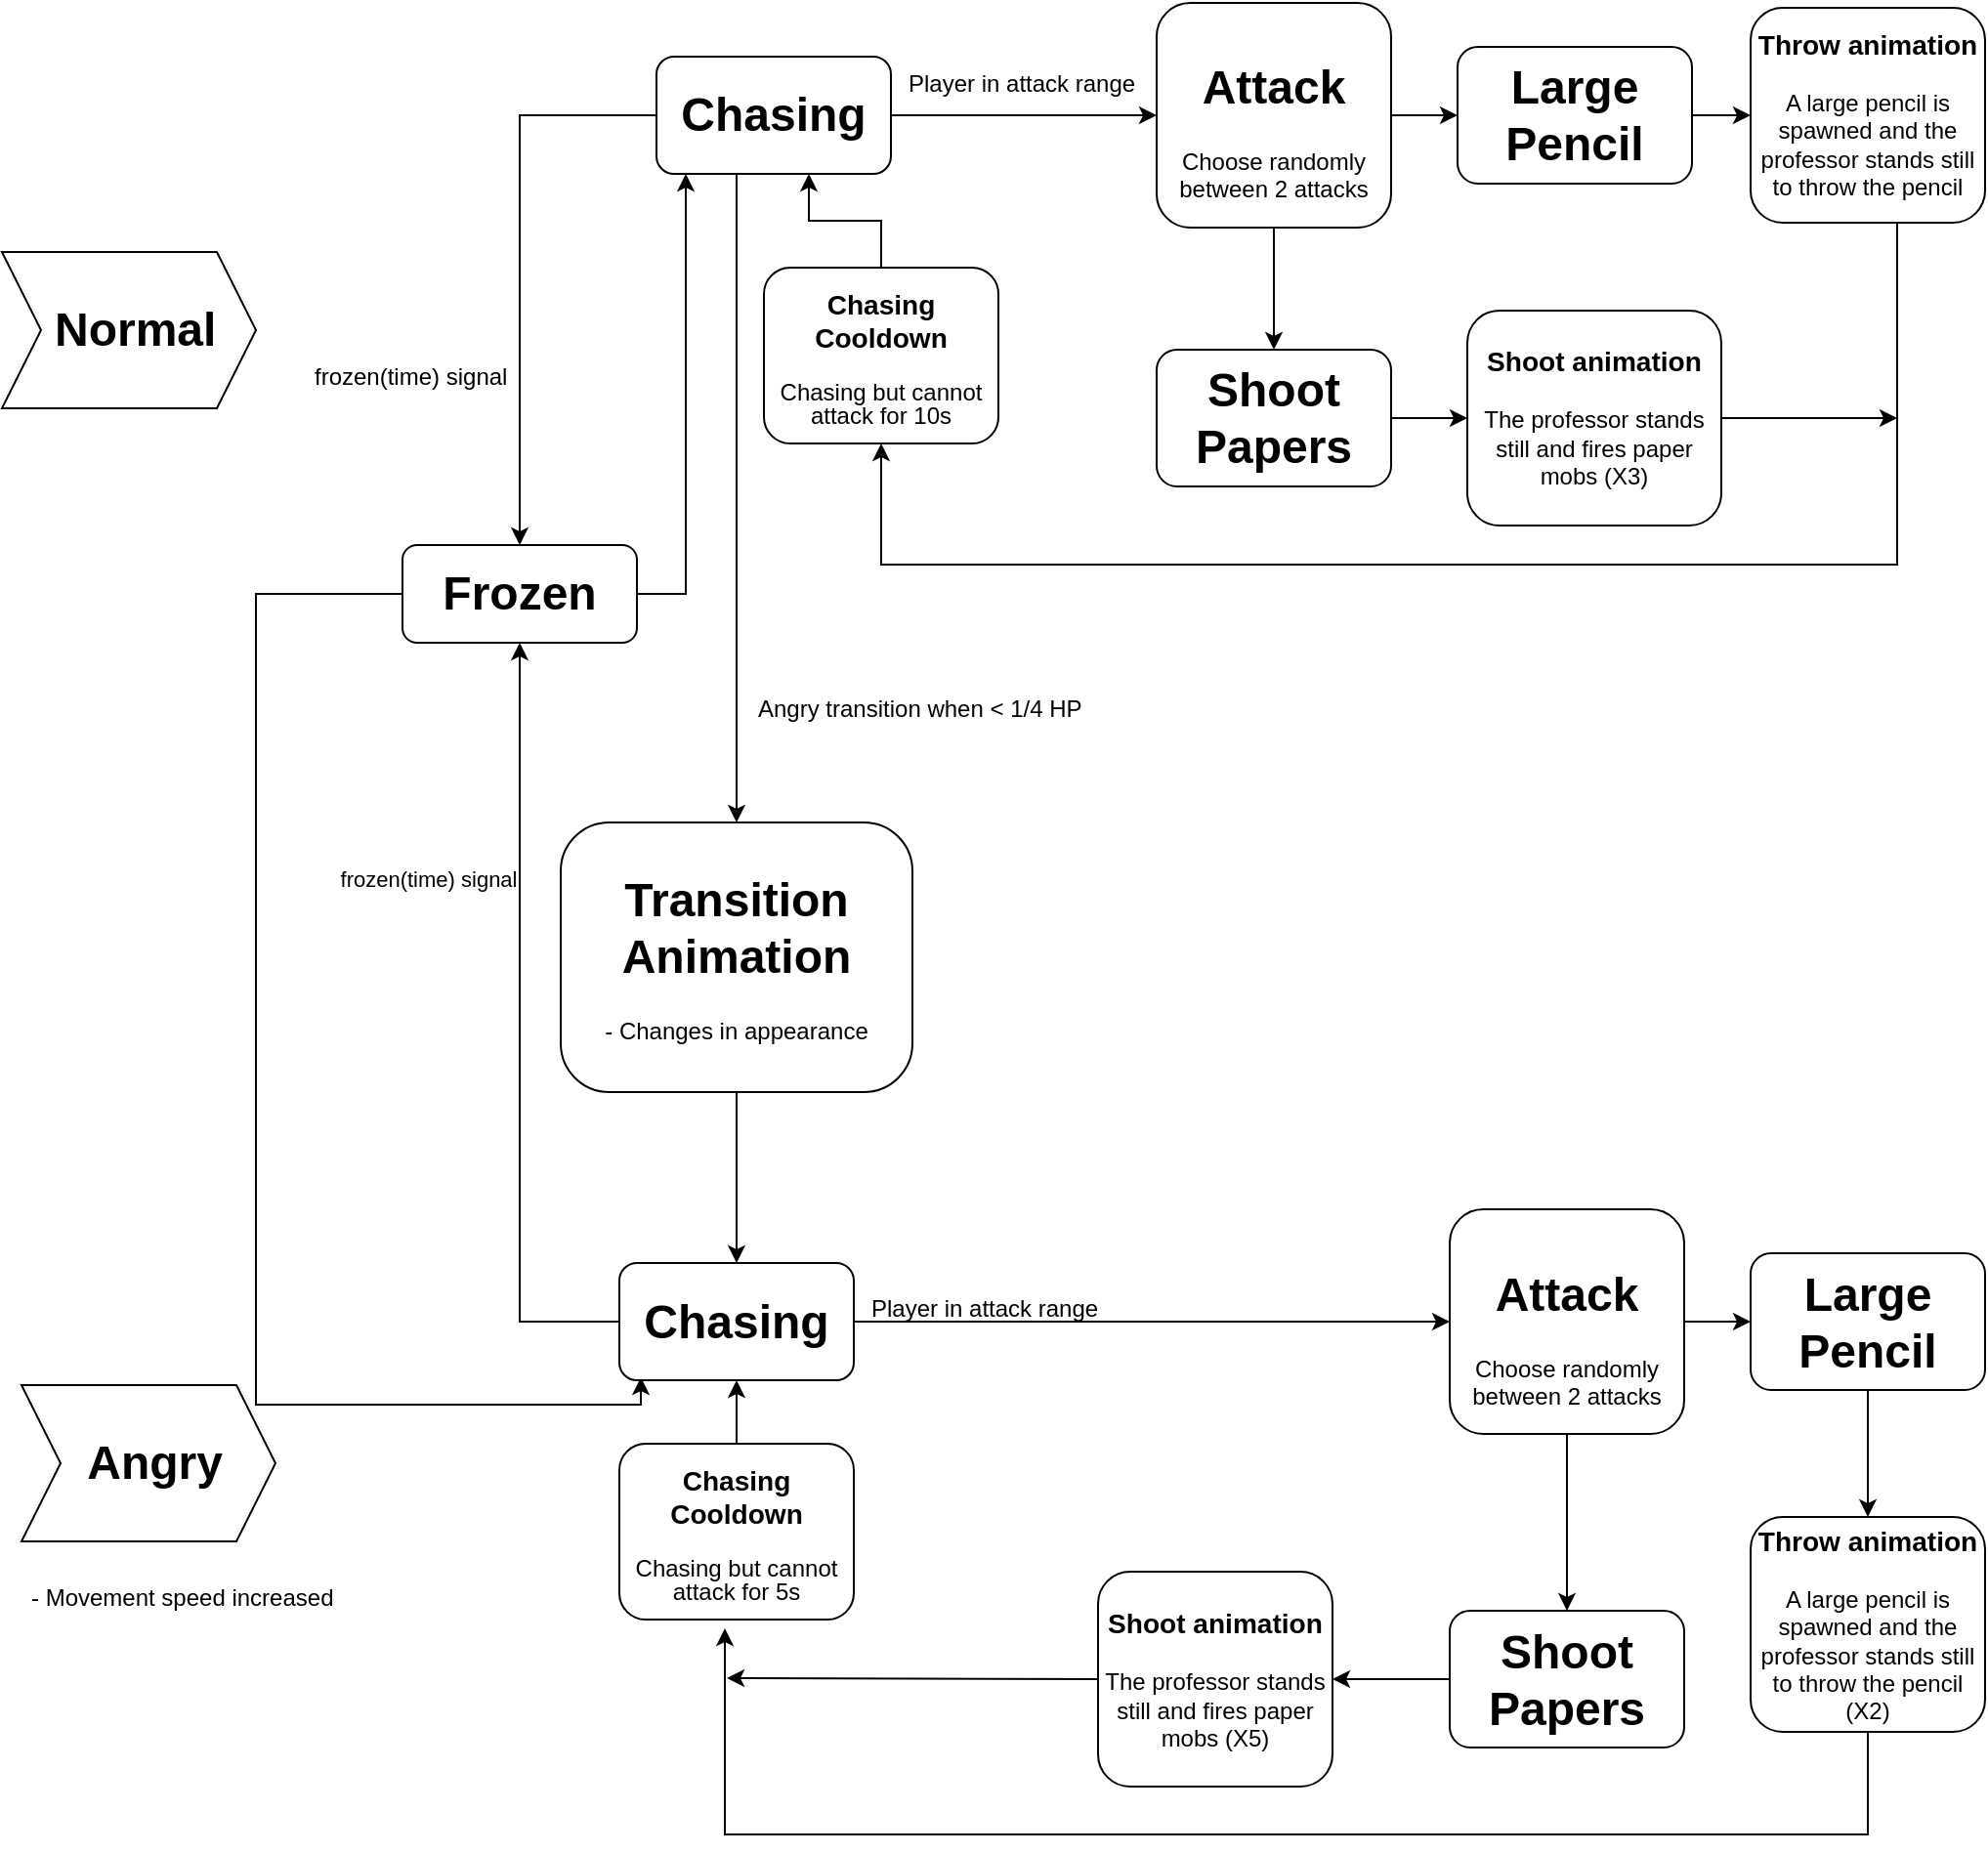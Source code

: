 <mxfile version="21.6.5" type="device">
  <diagram name="Page-1" id="oFHkKiNsl6HlkOLxJ1Ci">
    <mxGraphModel dx="2049" dy="1071" grid="1" gridSize="10" guides="1" tooltips="1" connect="1" arrows="1" fold="1" page="1" pageScale="1" pageWidth="827" pageHeight="1169" math="0" shadow="0">
      <root>
        <mxCell id="0" />
        <mxCell id="1" parent="0" />
        <mxCell id="TVm2Fr7kqmZ8xHqtaVfV-62" value="" style="edgeStyle=orthogonalEdgeStyle;rounded=0;orthogonalLoop=1;jettySize=auto;html=1;" parent="1" source="GERdoiAGyUPJgQt4acWC-3" target="TVm2Fr7kqmZ8xHqtaVfV-41" edge="1">
          <mxGeometry relative="1" as="geometry" />
        </mxCell>
        <mxCell id="GERdoiAGyUPJgQt4acWC-3" value="&lt;h1&gt;Transition Animation&lt;/h1&gt;&lt;div&gt;&lt;span style=&quot;background-color: initial;&quot;&gt;- Changes in appearance&lt;/span&gt;&lt;br&gt;&lt;/div&gt;&lt;div&gt;&lt;br&gt;&lt;/div&gt;" style="rounded=1;whiteSpace=wrap;html=1;arcSize=18;" parent="1" vertex="1">
          <mxGeometry x="296" y="522" width="180" height="138" as="geometry" />
        </mxCell>
        <mxCell id="TVm2Fr7kqmZ8xHqtaVfV-12" style="edgeStyle=orthogonalEdgeStyle;rounded=0;orthogonalLoop=1;jettySize=auto;html=1;exitX=0;exitY=0.5;exitDx=0;exitDy=0;entryX=0.5;entryY=0;entryDx=0;entryDy=0;" parent="1" source="TVm2Fr7kqmZ8xHqtaVfV-1" target="TVm2Fr7kqmZ8xHqtaVfV-9" edge="1">
          <mxGeometry relative="1" as="geometry">
            <Array as="points">
              <mxPoint x="275" y="160" />
            </Array>
          </mxGeometry>
        </mxCell>
        <mxCell id="TVm2Fr7kqmZ8xHqtaVfV-36" style="edgeStyle=orthogonalEdgeStyle;rounded=0;orthogonalLoop=1;jettySize=auto;html=1;entryX=0.5;entryY=0;entryDx=0;entryDy=0;" parent="1" target="GERdoiAGyUPJgQt4acWC-3" edge="1">
          <mxGeometry relative="1" as="geometry">
            <Array as="points">
              <mxPoint x="386" y="380" />
              <mxPoint x="386" y="380" />
            </Array>
            <mxPoint x="386" y="190" as="sourcePoint" />
          </mxGeometry>
        </mxCell>
        <mxCell id="TVm2Fr7kqmZ8xHqtaVfV-1" value="&lt;h1&gt;Chasing&lt;/h1&gt;" style="rounded=1;whiteSpace=wrap;html=1;" parent="1" vertex="1">
          <mxGeometry x="345" y="130" width="120" height="60" as="geometry" />
        </mxCell>
        <mxCell id="TVm2Fr7kqmZ8xHqtaVfV-19" style="edgeStyle=orthogonalEdgeStyle;rounded=0;orthogonalLoop=1;jettySize=auto;html=1;exitX=0.5;exitY=1;exitDx=0;exitDy=0;" parent="1" source="TVm2Fr7kqmZ8xHqtaVfV-5" target="TVm2Fr7kqmZ8xHqtaVfV-18" edge="1">
          <mxGeometry relative="1" as="geometry" />
        </mxCell>
        <mxCell id="TVm2Fr7kqmZ8xHqtaVfV-23" value="" style="edgeStyle=orthogonalEdgeStyle;rounded=0;orthogonalLoop=1;jettySize=auto;html=1;" parent="1" source="TVm2Fr7kqmZ8xHqtaVfV-5" target="TVm2Fr7kqmZ8xHqtaVfV-16" edge="1">
          <mxGeometry relative="1" as="geometry" />
        </mxCell>
        <mxCell id="TVm2Fr7kqmZ8xHqtaVfV-5" value="&lt;h1&gt;Attack&lt;/h1&gt;&lt;div&gt;Choose randomly between 2 attacks&lt;/div&gt;" style="rounded=1;whiteSpace=wrap;html=1;" parent="1" vertex="1">
          <mxGeometry x="601" y="102.5" width="120" height="115" as="geometry" />
        </mxCell>
        <mxCell id="TVm2Fr7kqmZ8xHqtaVfV-6" value="" style="endArrow=classic;html=1;rounded=0;exitX=1;exitY=0.5;exitDx=0;exitDy=0;" parent="1" source="TVm2Fr7kqmZ8xHqtaVfV-1" target="TVm2Fr7kqmZ8xHqtaVfV-5" edge="1">
          <mxGeometry width="50" height="50" relative="1" as="geometry">
            <mxPoint x="721" y="270" as="sourcePoint" />
            <mxPoint x="771" y="220" as="targetPoint" />
          </mxGeometry>
        </mxCell>
        <mxCell id="TVm2Fr7kqmZ8xHqtaVfV-7" value="&lt;h1&gt;&lt;span style=&quot;font-size: 12px; font-weight: 400;&quot;&gt;Player in attack range&lt;/span&gt;&lt;/h1&gt;" style="text;html=1;strokeColor=none;fillColor=none;spacing=5;spacingTop=-20;whiteSpace=wrap;overflow=hidden;rounded=0;" parent="1" vertex="1">
          <mxGeometry x="469" y="120" width="126" height="50" as="geometry" />
        </mxCell>
        <mxCell id="TVm2Fr7kqmZ8xHqtaVfV-8" style="edgeStyle=orthogonalEdgeStyle;rounded=0;orthogonalLoop=1;jettySize=auto;html=1;exitX=0.5;exitY=1;exitDx=0;exitDy=0;" parent="1" source="TVm2Fr7kqmZ8xHqtaVfV-5" target="TVm2Fr7kqmZ8xHqtaVfV-5" edge="1">
          <mxGeometry relative="1" as="geometry" />
        </mxCell>
        <mxCell id="TVm2Fr7kqmZ8xHqtaVfV-10" value="" style="edgeStyle=orthogonalEdgeStyle;rounded=0;orthogonalLoop=1;jettySize=auto;html=1;" parent="1" source="TVm2Fr7kqmZ8xHqtaVfV-9" target="TVm2Fr7kqmZ8xHqtaVfV-1" edge="1">
          <mxGeometry relative="1" as="geometry">
            <Array as="points">
              <mxPoint x="360" y="405" />
            </Array>
          </mxGeometry>
        </mxCell>
        <mxCell id="WzmTm8rqzc70hiBmwIvn-3" style="edgeStyle=orthogonalEdgeStyle;rounded=0;orthogonalLoop=1;jettySize=auto;html=1;entryX=0.092;entryY=0.975;entryDx=0;entryDy=0;entryPerimeter=0;" edge="1" parent="1" source="TVm2Fr7kqmZ8xHqtaVfV-9" target="TVm2Fr7kqmZ8xHqtaVfV-41">
          <mxGeometry relative="1" as="geometry">
            <Array as="points">
              <mxPoint x="140" y="405" />
              <mxPoint x="140" y="820" />
              <mxPoint x="337" y="820" />
            </Array>
          </mxGeometry>
        </mxCell>
        <mxCell id="TVm2Fr7kqmZ8xHqtaVfV-9" value="&lt;h1&gt;Frozen&lt;/h1&gt;" style="rounded=1;whiteSpace=wrap;html=1;" parent="1" vertex="1">
          <mxGeometry x="215" y="380" width="120" height="50" as="geometry" />
        </mxCell>
        <mxCell id="TVm2Fr7kqmZ8xHqtaVfV-14" value="&lt;h1&gt;&lt;span style=&quot;font-size: 12px; font-weight: 400;&quot;&gt;frozen(time) signal&lt;/span&gt;&lt;/h1&gt;" style="text;html=1;strokeColor=none;fillColor=none;spacing=5;spacingTop=-20;whiteSpace=wrap;overflow=hidden;rounded=0;" parent="1" vertex="1">
          <mxGeometry x="165" y="270" width="126" height="50" as="geometry" />
        </mxCell>
        <mxCell id="TVm2Fr7kqmZ8xHqtaVfV-25" value="" style="edgeStyle=orthogonalEdgeStyle;rounded=0;orthogonalLoop=1;jettySize=auto;html=1;" parent="1" source="TVm2Fr7kqmZ8xHqtaVfV-16" target="TVm2Fr7kqmZ8xHqtaVfV-24" edge="1">
          <mxGeometry relative="1" as="geometry" />
        </mxCell>
        <mxCell id="TVm2Fr7kqmZ8xHqtaVfV-16" value="&lt;h1&gt;Large Pencil&lt;/h1&gt;" style="rounded=1;whiteSpace=wrap;html=1;" parent="1" vertex="1">
          <mxGeometry x="755" y="125" width="120" height="70" as="geometry" />
        </mxCell>
        <mxCell id="TVm2Fr7kqmZ8xHqtaVfV-31" value="" style="edgeStyle=orthogonalEdgeStyle;rounded=0;orthogonalLoop=1;jettySize=auto;html=1;" parent="1" source="TVm2Fr7kqmZ8xHqtaVfV-18" target="TVm2Fr7kqmZ8xHqtaVfV-30" edge="1">
          <mxGeometry relative="1" as="geometry" />
        </mxCell>
        <mxCell id="TVm2Fr7kqmZ8xHqtaVfV-18" value="&lt;h1&gt;Shoot Papers&lt;/h1&gt;" style="rounded=1;whiteSpace=wrap;html=1;" parent="1" vertex="1">
          <mxGeometry x="601" y="280" width="120" height="70" as="geometry" />
        </mxCell>
        <mxCell id="Hyu8w2jKMS8JCeVoxGcH-2" style="edgeStyle=orthogonalEdgeStyle;rounded=0;orthogonalLoop=1;jettySize=auto;html=1;exitX=0.75;exitY=1;exitDx=0;exitDy=0;entryX=0.5;entryY=1;entryDx=0;entryDy=0;" parent="1" source="TVm2Fr7kqmZ8xHqtaVfV-24" target="Hyu8w2jKMS8JCeVoxGcH-1" edge="1">
          <mxGeometry relative="1" as="geometry">
            <Array as="points">
              <mxPoint x="980" y="215" />
              <mxPoint x="980" y="390" />
              <mxPoint x="460" y="390" />
            </Array>
          </mxGeometry>
        </mxCell>
        <mxCell id="TVm2Fr7kqmZ8xHqtaVfV-24" value="&lt;h3&gt;Throw animation&lt;/h3&gt;&lt;div&gt;A large pencil is spawned and the professor stands still to throw the pencil&lt;/div&gt;&lt;div&gt;&lt;br&gt;&lt;/div&gt;" style="rounded=1;whiteSpace=wrap;html=1;" parent="1" vertex="1">
          <mxGeometry x="905" y="105" width="120" height="110" as="geometry" />
        </mxCell>
        <mxCell id="TVm2Fr7kqmZ8xHqtaVfV-26" style="edgeStyle=orthogonalEdgeStyle;rounded=0;orthogonalLoop=1;jettySize=auto;html=1;exitX=0.5;exitY=1;exitDx=0;exitDy=0;" parent="1" source="TVm2Fr7kqmZ8xHqtaVfV-24" target="TVm2Fr7kqmZ8xHqtaVfV-24" edge="1">
          <mxGeometry relative="1" as="geometry" />
        </mxCell>
        <mxCell id="TVm2Fr7kqmZ8xHqtaVfV-28" value="&lt;h1&gt;&amp;nbsp;Normal&lt;/h1&gt;" style="shape=step;perimeter=stepPerimeter;whiteSpace=wrap;html=1;fixedSize=1;" parent="1" vertex="1">
          <mxGeometry x="10" y="230" width="130" height="80" as="geometry" />
        </mxCell>
        <mxCell id="TVm2Fr7kqmZ8xHqtaVfV-29" value="&lt;h1&gt;&amp;nbsp;Angry&lt;/h1&gt;" style="shape=step;perimeter=stepPerimeter;whiteSpace=wrap;html=1;fixedSize=1;" parent="1" vertex="1">
          <mxGeometry x="20" y="810" width="130" height="80" as="geometry" />
        </mxCell>
        <mxCell id="TVm2Fr7kqmZ8xHqtaVfV-71" style="edgeStyle=orthogonalEdgeStyle;rounded=0;orthogonalLoop=1;jettySize=auto;html=1;exitX=1;exitY=0.5;exitDx=0;exitDy=0;" parent="1" source="TVm2Fr7kqmZ8xHqtaVfV-30" edge="1">
          <mxGeometry relative="1" as="geometry">
            <mxPoint x="980" y="315" as="targetPoint" />
          </mxGeometry>
        </mxCell>
        <mxCell id="TVm2Fr7kqmZ8xHqtaVfV-30" value="&lt;h3&gt;Shoot animation&lt;/h3&gt;&lt;div&gt;The professor stands still and fires paper mobs (X3)&lt;/div&gt;&lt;div&gt;&lt;br&gt;&lt;/div&gt;" style="rounded=1;whiteSpace=wrap;html=1;" parent="1" vertex="1">
          <mxGeometry x="760" y="260" width="130" height="110" as="geometry" />
        </mxCell>
        <mxCell id="TVm2Fr7kqmZ8xHqtaVfV-38" value="&lt;h1&gt;&lt;span style=&quot;font-size: 12px; font-weight: 400;&quot;&gt;Angry transition when &amp;lt; 1/4 HP&lt;/span&gt;&lt;/h1&gt;" style="text;html=1;strokeColor=none;fillColor=none;spacing=5;spacingTop=-20;whiteSpace=wrap;overflow=hidden;rounded=0;" parent="1" vertex="1">
          <mxGeometry x="392" y="440" width="188" height="50" as="geometry" />
        </mxCell>
        <mxCell id="TVm2Fr7kqmZ8xHqtaVfV-39" value="&lt;p&gt;&lt;span style=&quot;font-size: 12px; font-weight: 400;&quot;&gt;- Movement speed increased&lt;/span&gt;&lt;/p&gt;" style="text;html=1;strokeColor=none;fillColor=none;spacing=5;spacingTop=-20;whiteSpace=wrap;overflow=hidden;rounded=0;" parent="1" vertex="1">
          <mxGeometry x="20" y="910" width="168" height="90" as="geometry" />
        </mxCell>
        <mxCell id="TVm2Fr7kqmZ8xHqtaVfV-67" value="" style="edgeStyle=orthogonalEdgeStyle;rounded=0;orthogonalLoop=1;jettySize=auto;html=1;entryX=0;entryY=0.5;entryDx=0;entryDy=0;" parent="1" source="TVm2Fr7kqmZ8xHqtaVfV-41" target="TVm2Fr7kqmZ8xHqtaVfV-44" edge="1">
          <mxGeometry relative="1" as="geometry">
            <mxPoint x="572" y="777.6" as="targetPoint" />
          </mxGeometry>
        </mxCell>
        <mxCell id="WzmTm8rqzc70hiBmwIvn-1" style="edgeStyle=orthogonalEdgeStyle;rounded=0;orthogonalLoop=1;jettySize=auto;html=1;entryX=0.5;entryY=1;entryDx=0;entryDy=0;" edge="1" parent="1" source="TVm2Fr7kqmZ8xHqtaVfV-41" target="TVm2Fr7kqmZ8xHqtaVfV-9">
          <mxGeometry relative="1" as="geometry">
            <Array as="points">
              <mxPoint x="275" y="778" />
            </Array>
          </mxGeometry>
        </mxCell>
        <mxCell id="WzmTm8rqzc70hiBmwIvn-2" value="frozen(time) signal" style="edgeLabel;html=1;align=center;verticalAlign=middle;resizable=0;points=[];" vertex="1" connectable="0" parent="WzmTm8rqzc70hiBmwIvn-1">
          <mxGeometry x="0.493" y="-1" relative="1" as="geometry">
            <mxPoint x="-48" y="20" as="offset" />
          </mxGeometry>
        </mxCell>
        <mxCell id="TVm2Fr7kqmZ8xHqtaVfV-41" value="&lt;h1&gt;Chasing&lt;/h1&gt;" style="rounded=1;whiteSpace=wrap;html=1;" parent="1" vertex="1">
          <mxGeometry x="326" y="747.5" width="120" height="60" as="geometry" />
        </mxCell>
        <mxCell id="TVm2Fr7kqmZ8xHqtaVfV-42" style="edgeStyle=orthogonalEdgeStyle;rounded=0;orthogonalLoop=1;jettySize=auto;html=1;exitX=0.5;exitY=1;exitDx=0;exitDy=0;" parent="1" source="TVm2Fr7kqmZ8xHqtaVfV-44" target="TVm2Fr7kqmZ8xHqtaVfV-54" edge="1">
          <mxGeometry relative="1" as="geometry" />
        </mxCell>
        <mxCell id="TVm2Fr7kqmZ8xHqtaVfV-43" value="" style="edgeStyle=orthogonalEdgeStyle;rounded=0;orthogonalLoop=1;jettySize=auto;html=1;" parent="1" source="TVm2Fr7kqmZ8xHqtaVfV-44" target="TVm2Fr7kqmZ8xHqtaVfV-52" edge="1">
          <mxGeometry relative="1" as="geometry" />
        </mxCell>
        <mxCell id="TVm2Fr7kqmZ8xHqtaVfV-44" value="&lt;h1&gt;Attack&lt;/h1&gt;&lt;div&gt;Choose randomly between 2 attacks&lt;/div&gt;" style="rounded=1;whiteSpace=wrap;html=1;" parent="1" vertex="1">
          <mxGeometry x="751" y="720" width="120" height="115" as="geometry" />
        </mxCell>
        <mxCell id="TVm2Fr7kqmZ8xHqtaVfV-46" value="&lt;h1&gt;&lt;span style=&quot;font-size: 12px; font-weight: 400;&quot;&gt;Player in attack range&lt;/span&gt;&lt;/h1&gt;" style="text;html=1;strokeColor=none;fillColor=none;spacing=5;spacingTop=-20;whiteSpace=wrap;overflow=hidden;rounded=0;" parent="1" vertex="1">
          <mxGeometry x="450" y="746.5" width="126" height="50" as="geometry" />
        </mxCell>
        <mxCell id="TVm2Fr7kqmZ8xHqtaVfV-47" style="edgeStyle=orthogonalEdgeStyle;rounded=0;orthogonalLoop=1;jettySize=auto;html=1;exitX=0.5;exitY=1;exitDx=0;exitDy=0;" parent="1" source="TVm2Fr7kqmZ8xHqtaVfV-44" target="TVm2Fr7kqmZ8xHqtaVfV-44" edge="1">
          <mxGeometry relative="1" as="geometry" />
        </mxCell>
        <mxCell id="TVm2Fr7kqmZ8xHqtaVfV-51" value="" style="edgeStyle=orthogonalEdgeStyle;rounded=0;orthogonalLoop=1;jettySize=auto;html=1;" parent="1" source="TVm2Fr7kqmZ8xHqtaVfV-52" target="TVm2Fr7kqmZ8xHqtaVfV-56" edge="1">
          <mxGeometry relative="1" as="geometry" />
        </mxCell>
        <mxCell id="TVm2Fr7kqmZ8xHqtaVfV-52" value="&lt;h1&gt;Large Pencil&lt;/h1&gt;" style="rounded=1;whiteSpace=wrap;html=1;" parent="1" vertex="1">
          <mxGeometry x="905" y="742.5" width="120" height="70" as="geometry" />
        </mxCell>
        <mxCell id="TVm2Fr7kqmZ8xHqtaVfV-53" value="" style="edgeStyle=orthogonalEdgeStyle;rounded=0;orthogonalLoop=1;jettySize=auto;html=1;" parent="1" source="TVm2Fr7kqmZ8xHqtaVfV-54" target="TVm2Fr7kqmZ8xHqtaVfV-58" edge="1">
          <mxGeometry relative="1" as="geometry" />
        </mxCell>
        <mxCell id="TVm2Fr7kqmZ8xHqtaVfV-54" value="&lt;h1&gt;Shoot Papers&lt;/h1&gt;" style="rounded=1;whiteSpace=wrap;html=1;" parent="1" vertex="1">
          <mxGeometry x="751" y="925.5" width="120" height="70" as="geometry" />
        </mxCell>
        <mxCell id="TVm2Fr7kqmZ8xHqtaVfV-69" style="edgeStyle=orthogonalEdgeStyle;rounded=0;orthogonalLoop=1;jettySize=auto;html=1;entryX=0.45;entryY=1.05;entryDx=0;entryDy=0;entryPerimeter=0;" parent="1" source="TVm2Fr7kqmZ8xHqtaVfV-56" target="TVm2Fr7kqmZ8xHqtaVfV-73" edge="1">
          <mxGeometry relative="1" as="geometry">
            <mxPoint x="381" y="880" as="targetPoint" />
            <Array as="points">
              <mxPoint x="965" y="1040" />
              <mxPoint x="380" y="1040" />
            </Array>
          </mxGeometry>
        </mxCell>
        <mxCell id="TVm2Fr7kqmZ8xHqtaVfV-56" value="&lt;h3&gt;Throw animation&lt;/h3&gt;&lt;div&gt;A large pencil is spawned and the professor stands still to throw the pencil&lt;/div&gt;&lt;div&gt;(X2)&lt;/div&gt;&lt;div&gt;&lt;br&gt;&lt;/div&gt;" style="rounded=1;whiteSpace=wrap;html=1;" parent="1" vertex="1">
          <mxGeometry x="905" y="877.5" width="120" height="110" as="geometry" />
        </mxCell>
        <mxCell id="TVm2Fr7kqmZ8xHqtaVfV-57" style="edgeStyle=orthogonalEdgeStyle;rounded=0;orthogonalLoop=1;jettySize=auto;html=1;exitX=0.5;exitY=1;exitDx=0;exitDy=0;" parent="1" source="TVm2Fr7kqmZ8xHqtaVfV-56" target="TVm2Fr7kqmZ8xHqtaVfV-56" edge="1">
          <mxGeometry relative="1" as="geometry" />
        </mxCell>
        <mxCell id="TVm2Fr7kqmZ8xHqtaVfV-76" style="edgeStyle=orthogonalEdgeStyle;rounded=0;orthogonalLoop=1;jettySize=auto;html=1;exitX=0;exitY=0.5;exitDx=0;exitDy=0;" parent="1" source="TVm2Fr7kqmZ8xHqtaVfV-58" edge="1">
          <mxGeometry relative="1" as="geometry">
            <mxPoint x="381" y="960" as="targetPoint" />
          </mxGeometry>
        </mxCell>
        <mxCell id="TVm2Fr7kqmZ8xHqtaVfV-58" value="&lt;h3&gt;Shoot animation&lt;/h3&gt;&lt;div&gt;The professor stands still and fires paper mobs (X5)&lt;/div&gt;&lt;div&gt;&lt;br&gt;&lt;/div&gt;" style="rounded=1;whiteSpace=wrap;html=1;" parent="1" vertex="1">
          <mxGeometry x="571" y="905.5" width="120" height="110" as="geometry" />
        </mxCell>
        <mxCell id="TVm2Fr7kqmZ8xHqtaVfV-77" value="" style="edgeStyle=orthogonalEdgeStyle;rounded=0;orthogonalLoop=1;jettySize=auto;html=1;" parent="1" source="TVm2Fr7kqmZ8xHqtaVfV-73" target="TVm2Fr7kqmZ8xHqtaVfV-41" edge="1">
          <mxGeometry relative="1" as="geometry" />
        </mxCell>
        <mxCell id="TVm2Fr7kqmZ8xHqtaVfV-73" value="&lt;h3 style=&quot;line-height: 120%;&quot;&gt;Chasing Cooldown&lt;/h3&gt;&lt;div style=&quot;line-height: 100%;&quot;&gt;Chasing but cannot attack for 5s&lt;/div&gt;&lt;div style=&quot;line-height: 100%;&quot;&gt;&lt;br&gt;&lt;/div&gt;" style="rounded=1;whiteSpace=wrap;html=1;spacing=2;" parent="1" vertex="1">
          <mxGeometry x="326" y="840" width="120" height="90" as="geometry" />
        </mxCell>
        <mxCell id="Hyu8w2jKMS8JCeVoxGcH-7" style="edgeStyle=orthogonalEdgeStyle;rounded=0;orthogonalLoop=1;jettySize=auto;html=1;exitX=0.5;exitY=0;exitDx=0;exitDy=0;entryX=0.65;entryY=1;entryDx=0;entryDy=0;entryPerimeter=0;" parent="1" source="Hyu8w2jKMS8JCeVoxGcH-1" target="TVm2Fr7kqmZ8xHqtaVfV-1" edge="1">
          <mxGeometry relative="1" as="geometry" />
        </mxCell>
        <mxCell id="Hyu8w2jKMS8JCeVoxGcH-1" value="&lt;h3 style=&quot;line-height: 120%;&quot;&gt;Chasing Cooldown&lt;/h3&gt;&lt;div style=&quot;line-height: 100%;&quot;&gt;Chasing but cannot attack for 10s&lt;/div&gt;&lt;div style=&quot;line-height: 100%;&quot;&gt;&lt;br&gt;&lt;/div&gt;" style="rounded=1;whiteSpace=wrap;html=1;spacing=2;" parent="1" vertex="1">
          <mxGeometry x="400" y="238" width="120" height="90" as="geometry" />
        </mxCell>
      </root>
    </mxGraphModel>
  </diagram>
</mxfile>
